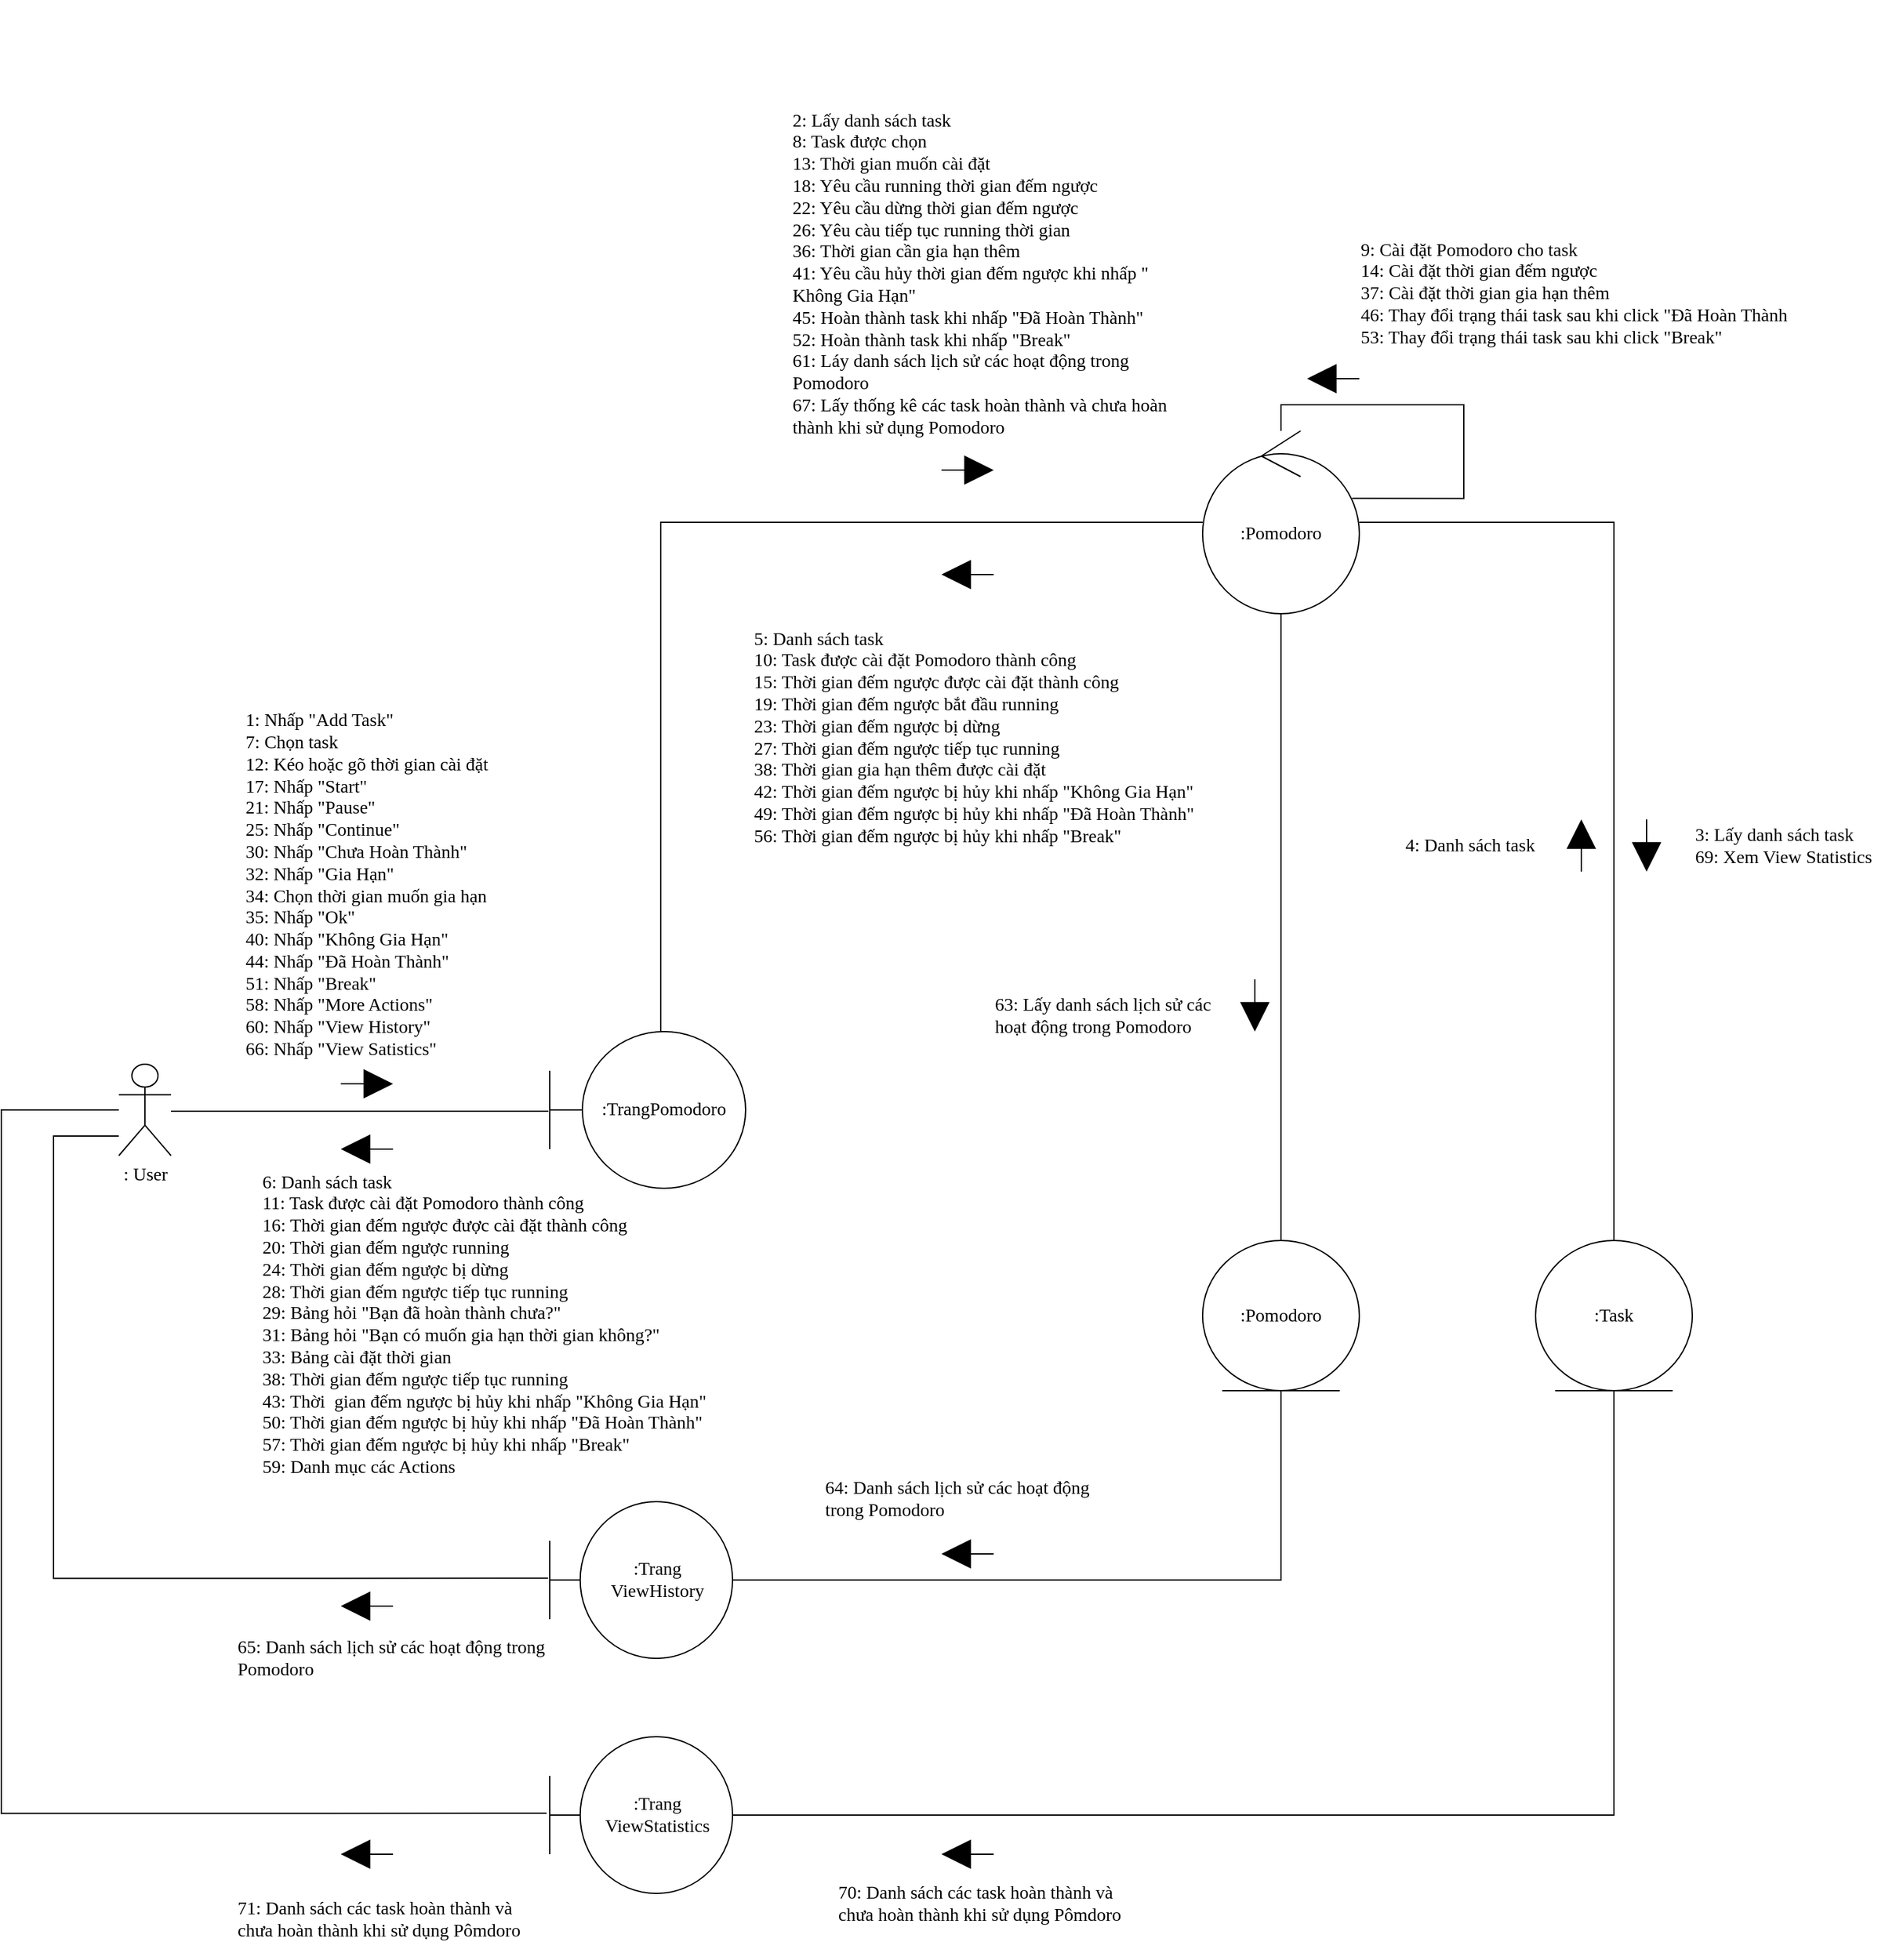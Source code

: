<mxfile version="13.10.0" type="device"><diagram id="OnDmpZxD-wWtP_MVLfLg" name="Page-1"><mxGraphModel dx="1797" dy="1674" grid="1" gridSize="10" guides="1" tooltips="1" connect="1" arrows="1" fold="1" page="1" pageScale="1" pageWidth="827" pageHeight="1169" math="0" shadow="0"><root><mxCell id="0"/><mxCell id="1" parent="0"/><mxCell id="UWGWLl8Hxurw7mbLcPKg-41" style="edgeStyle=orthogonalEdgeStyle;rounded=0;orthogonalLoop=1;jettySize=auto;html=1;endArrow=none;endFill=0;fontSize=14;fontFamily=Verdana;" parent="1" target="xohiUcnEhmOPERj1-02E-18" edge="1"><mxGeometry relative="1" as="geometry"><Array as="points"><mxPoint x="265" y="-190"/></Array><mxPoint x="265" y="200" as="sourcePoint"/></mxGeometry></mxCell><mxCell id="xohiUcnEhmOPERj1-02E-9" value="&lt;span style=&quot;font-size: 14px&quot;&gt;:TrangPomodoro&lt;/span&gt;" style="shape=umlBoundary;whiteSpace=wrap;html=1;fontSize=14;fontFamily=Verdana;" parent="1" vertex="1"><mxGeometry x="180" y="200" width="150" height="120" as="geometry"/></mxCell><mxCell id="UWGWLl8Hxurw7mbLcPKg-20" style="edgeStyle=orthogonalEdgeStyle;rounded=0;orthogonalLoop=1;jettySize=auto;html=1;endArrow=none;endFill=0;fontSize=14;fontFamily=Verdana;" parent="1" source="xohiUcnEhmOPERj1-02E-11" edge="1"><mxGeometry relative="1" as="geometry"><mxPoint x="-90" y="280" as="sourcePoint"/><mxPoint x="179" y="261" as="targetPoint"/><Array as="points"><mxPoint x="-40" y="261"/><mxPoint x="-40" y="261"/></Array></mxGeometry></mxCell><mxCell id="UWGWLl8Hxurw7mbLcPKg-52" style="edgeStyle=orthogonalEdgeStyle;rounded=0;orthogonalLoop=1;jettySize=auto;html=1;endArrow=none;endFill=0;fontSize=14;fontFamily=Verdana;entryX=-0.009;entryY=0.489;entryDx=0;entryDy=0;entryPerimeter=0;" parent="1" source="xohiUcnEhmOPERj1-02E-11" target="UWGWLl8Hxurw7mbLcPKg-50" edge="1"><mxGeometry relative="1" as="geometry"><Array as="points"><mxPoint x="-200" y="280"/><mxPoint x="-200" y="619"/></Array></mxGeometry></mxCell><mxCell id="UWGWLl8Hxurw7mbLcPKg-53" style="edgeStyle=orthogonalEdgeStyle;rounded=0;orthogonalLoop=1;jettySize=auto;html=1;endArrow=none;endFill=0;fontSize=14;fontFamily=Verdana;entryX=-0.017;entryY=0.489;entryDx=0;entryDy=0;entryPerimeter=0;" parent="1" source="xohiUcnEhmOPERj1-02E-11" target="UWGWLl8Hxurw7mbLcPKg-51" edge="1"><mxGeometry relative="1" as="geometry"><Array as="points"><mxPoint x="-240" y="260"/><mxPoint x="-240" y="799"/></Array></mxGeometry></mxCell><mxCell id="xohiUcnEhmOPERj1-02E-11" value="&lt;span style=&quot;font-size: 14px&quot;&gt;&lt;span style=&quot;font-size: 14px&quot;&gt;&lt;font style=&quot;vertical-align: inherit ; font-size: 14px&quot;&gt;&lt;font style=&quot;vertical-align: inherit ; font-size: 14px&quot;&gt;: User&lt;/font&gt;&lt;/font&gt;&lt;/span&gt;&lt;/span&gt;" style="shape=umlActor;verticalLabelPosition=bottom;verticalAlign=top;html=1;fontFamily=Verdana;fontSize=14;" parent="1" vertex="1"><mxGeometry x="-150" y="225" width="40" height="70" as="geometry"/></mxCell><mxCell id="UWGWLl8Hxurw7mbLcPKg-23" style="edgeStyle=orthogonalEdgeStyle;rounded=0;orthogonalLoop=1;jettySize=auto;html=1;entryX=0.5;entryY=0;entryDx=0;entryDy=0;endArrow=none;endFill=0;fontSize=14;fontFamily=Verdana;" parent="1" source="xohiUcnEhmOPERj1-02E-18" target="xohiUcnEhmOPERj1-02E-19" edge="1"><mxGeometry relative="1" as="geometry"/></mxCell><mxCell id="UWGWLl8Hxurw7mbLcPKg-57" style="edgeStyle=orthogonalEdgeStyle;rounded=0;orthogonalLoop=1;jettySize=auto;html=1;endArrow=none;endFill=0;fontSize=14;fontFamily=Verdana;exitX=0.5;exitY=1;exitDx=0;exitDy=0;" parent="1" source="UWGWLl8Hxurw7mbLcPKg-65" target="UWGWLl8Hxurw7mbLcPKg-50" edge="1"><mxGeometry relative="1" as="geometry"><Array as="points"><mxPoint x="740" y="620"/></Array></mxGeometry></mxCell><mxCell id="UWGWLl8Hxurw7mbLcPKg-66" style="edgeStyle=orthogonalEdgeStyle;rounded=0;orthogonalLoop=1;jettySize=auto;html=1;endArrow=none;endFill=0;fontSize=14;fontFamily=Verdana;exitX=0.5;exitY=1;exitDx=0;exitDy=0;" parent="1" source="xohiUcnEhmOPERj1-02E-18" target="UWGWLl8Hxurw7mbLcPKg-65" edge="1"><mxGeometry relative="1" as="geometry"><Array as="points"><mxPoint x="740" y="418"/></Array></mxGeometry></mxCell><mxCell id="xohiUcnEhmOPERj1-02E-18" value=":Pomodoro" style="ellipse;shape=umlControl;whiteSpace=wrap;html=1;fontSize=14;fontFamily=Verdana;" parent="1" vertex="1"><mxGeometry x="680" y="-260" width="120" height="140" as="geometry"/></mxCell><mxCell id="UWGWLl8Hxurw7mbLcPKg-81" style="edgeStyle=orthogonalEdgeStyle;rounded=0;orthogonalLoop=1;jettySize=auto;html=1;endArrow=none;endFill=0;fontSize=14;fontFamily=Verdana;exitX=0.5;exitY=1;exitDx=0;exitDy=0;" parent="1" source="xohiUcnEhmOPERj1-02E-19" target="UWGWLl8Hxurw7mbLcPKg-51" edge="1"><mxGeometry relative="1" as="geometry"><Array as="points"><mxPoint x="995" y="800"/><mxPoint x="322" y="800"/></Array></mxGeometry></mxCell><mxCell id="xohiUcnEhmOPERj1-02E-19" value=":Task" style="ellipse;shape=umlEntity;whiteSpace=wrap;html=1;fontSize=14;fontFamily=Verdana;" parent="1" vertex="1"><mxGeometry x="935" y="360" width="120" height="115" as="geometry"/></mxCell><mxCell id="UWGWLl8Hxurw7mbLcPKg-24" style="edgeStyle=orthogonalEdgeStyle;rounded=0;orthogonalLoop=1;jettySize=auto;html=1;entryX=0.955;entryY=0.369;entryDx=0;entryDy=0;entryPerimeter=0;endArrow=none;endFill=0;fontSize=14;fontFamily=Verdana;" parent="1" source="xohiUcnEhmOPERj1-02E-18" target="xohiUcnEhmOPERj1-02E-18" edge="1"><mxGeometry relative="1" as="geometry"><Array as="points"><mxPoint x="740" y="-280"/><mxPoint x="880" y="-280"/><mxPoint x="880" y="-208"/></Array></mxGeometry></mxCell><mxCell id="UWGWLl8Hxurw7mbLcPKg-38" value="" style="endArrow=block;html=1;fontSize=14;endFill=1;strokeWidth=1;endSize=20;startSize=3;fontFamily=Verdana;" parent="1" edge="1"><mxGeometry width="50" height="50" relative="1" as="geometry"><mxPoint x="800" y="-300" as="sourcePoint"/><mxPoint x="760" y="-300" as="targetPoint"/></mxGeometry></mxCell><mxCell id="UWGWLl8Hxurw7mbLcPKg-39" value="" style="endArrow=block;html=1;fontSize=14;endFill=1;strokeWidth=1;endSize=20;startSize=3;fontFamily=Verdana;" parent="1" edge="1"><mxGeometry width="50" height="50" relative="1" as="geometry"><mxPoint x="480" y="-230" as="sourcePoint"/><mxPoint x="520" y="-230" as="targetPoint"/></mxGeometry></mxCell><mxCell id="UWGWLl8Hxurw7mbLcPKg-43" value="" style="endArrow=block;html=1;fontSize=14;endFill=1;strokeWidth=1;endSize=20;startSize=3;fontFamily=Verdana;" parent="1" edge="1"><mxGeometry width="50" height="50" relative="1" as="geometry"><mxPoint x="20" y="240" as="sourcePoint"/><mxPoint x="60" y="240" as="targetPoint"/></mxGeometry></mxCell><mxCell id="UWGWLl8Hxurw7mbLcPKg-44" value="" style="endArrow=block;html=1;fontSize=14;endFill=1;strokeWidth=1;endSize=20;startSize=3;fontFamily=Verdana;" parent="1" edge="1"><mxGeometry width="50" height="50" relative="1" as="geometry"><mxPoint x="60" y="290" as="sourcePoint"/><mxPoint x="20" y="290" as="targetPoint"/></mxGeometry></mxCell><mxCell id="UWGWLl8Hxurw7mbLcPKg-50" value="&lt;span style=&quot;font-size: 14px&quot;&gt;:Trang&lt;br&gt;ViewHistory&lt;/span&gt;" style="shape=umlBoundary;whiteSpace=wrap;html=1;fontSize=14;fontFamily=Verdana;" parent="1" vertex="1"><mxGeometry x="180" y="560" width="140" height="120" as="geometry"/></mxCell><mxCell id="UWGWLl8Hxurw7mbLcPKg-51" value="&lt;span style=&quot;font-size: 14px&quot;&gt;:Trang&lt;br&gt;ViewStatistics&lt;br&gt;&lt;/span&gt;" style="shape=umlBoundary;whiteSpace=wrap;html=1;fontSize=14;fontFamily=Verdana;" parent="1" vertex="1"><mxGeometry x="180" y="740" width="140" height="120" as="geometry"/></mxCell><mxCell id="UWGWLl8Hxurw7mbLcPKg-54" value="" style="endArrow=block;html=1;fontSize=14;endFill=1;strokeWidth=1;endSize=20;startSize=3;fontFamily=Verdana;" parent="1" edge="1"><mxGeometry width="50" height="50" relative="1" as="geometry"><mxPoint x="60" y="640" as="sourcePoint"/><mxPoint x="20" y="640" as="targetPoint"/></mxGeometry></mxCell><mxCell id="UWGWLl8Hxurw7mbLcPKg-55" value="" style="endArrow=block;html=1;fontSize=14;endFill=1;strokeWidth=1;endSize=20;startSize=3;fontFamily=Verdana;" parent="1" edge="1"><mxGeometry width="50" height="50" relative="1" as="geometry"><mxPoint x="60" y="830" as="sourcePoint"/><mxPoint x="20" y="830" as="targetPoint"/></mxGeometry></mxCell><mxCell id="UWGWLl8Hxurw7mbLcPKg-59" value="&lt;div style=&quot;text-align: left ; font-size: 14px&quot;&gt;65: Danh sách lịch sử các hoạt động trong Pomodoro&lt;/div&gt;" style="text;html=1;strokeColor=none;fillColor=none;align=center;verticalAlign=middle;whiteSpace=wrap;rounded=0;fontFamily=Verdana;fontSize=14;" parent="1" vertex="1"><mxGeometry x="-60" y="650" width="240" height="60" as="geometry"/></mxCell><mxCell id="UWGWLl8Hxurw7mbLcPKg-60" value="&lt;div style=&quot;text-align: left ; font-size: 14px&quot;&gt;71: Danh sách các task hoàn thành và chưa hoàn thành khi sử dụng Pômdoro&lt;/div&gt;" style="text;html=1;strokeColor=none;fillColor=none;align=center;verticalAlign=middle;whiteSpace=wrap;rounded=0;fontFamily=Verdana;fontSize=14;" parent="1" vertex="1"><mxGeometry x="-60" y="850" width="240" height="60" as="geometry"/></mxCell><mxCell id="UWGWLl8Hxurw7mbLcPKg-63" value="" style="endArrow=block;html=1;fontSize=14;endFill=1;strokeWidth=1;endSize=20;startSize=3;fontFamily=Verdana;" parent="1" edge="1"><mxGeometry width="50" height="50" relative="1" as="geometry"><mxPoint x="520" y="-150" as="sourcePoint"/><mxPoint x="480" y="-150" as="targetPoint"/></mxGeometry></mxCell><mxCell id="UWGWLl8Hxurw7mbLcPKg-65" value=":Pomodoro" style="ellipse;shape=umlEntity;whiteSpace=wrap;html=1;fontSize=14;fontFamily=Verdana;" parent="1" vertex="1"><mxGeometry x="680" y="360" width="120" height="115" as="geometry"/></mxCell><mxCell id="UWGWLl8Hxurw7mbLcPKg-67" value="" style="endArrow=block;html=1;fontSize=14;endFill=1;strokeWidth=1;endSize=20;startSize=3;fontFamily=Verdana;" parent="1" edge="1"><mxGeometry width="50" height="50" relative="1" as="geometry"><mxPoint x="520" y="600" as="sourcePoint"/><mxPoint x="480" y="600" as="targetPoint"/></mxGeometry></mxCell><mxCell id="UWGWLl8Hxurw7mbLcPKg-68" value="" style="endArrow=block;html=1;fontSize=14;endFill=1;strokeWidth=1;endSize=20;startSize=3;fontFamily=Verdana;" parent="1" edge="1"><mxGeometry width="50" height="50" relative="1" as="geometry"><mxPoint x="720" y="160" as="sourcePoint"/><mxPoint x="720" y="200" as="targetPoint"/></mxGeometry></mxCell><mxCell id="UWGWLl8Hxurw7mbLcPKg-69" value="" style="endArrow=block;html=1;fontSize=14;endFill=1;strokeWidth=1;endSize=20;startSize=3;fontFamily=Verdana;" parent="1" edge="1"><mxGeometry width="50" height="50" relative="1" as="geometry"><mxPoint x="520" y="830" as="sourcePoint"/><mxPoint x="480" y="830" as="targetPoint"/></mxGeometry></mxCell><mxCell id="UWGWLl8Hxurw7mbLcPKg-70" value="&lt;div style=&quot;text-align: left ; font-size: 14px&quot;&gt;63: Lấy danh sách lịch sử các hoạt động trong Pomodoro&lt;/div&gt;" style="text;html=1;strokeColor=none;fillColor=none;align=center;verticalAlign=middle;whiteSpace=wrap;rounded=0;fontFamily=Verdana;fontSize=14;" parent="1" vertex="1"><mxGeometry x="520" y="160" width="190" height="55" as="geometry"/></mxCell><mxCell id="UWGWLl8Hxurw7mbLcPKg-71" value="&lt;div style=&quot;text-align: left ; font-size: 14px&quot;&gt;70: Danh sách các task hoàn thành và chưa hoàn thành khi sử dụng Pômdoro&lt;br&gt;&lt;/div&gt;" style="text;html=1;strokeColor=none;fillColor=none;align=center;verticalAlign=middle;whiteSpace=wrap;rounded=0;fontFamily=Verdana;fontSize=14;" parent="1" vertex="1"><mxGeometry x="400" y="840" width="230" height="55" as="geometry"/></mxCell><mxCell id="UWGWLl8Hxurw7mbLcPKg-78" value="&lt;div style=&quot;text-align: left ; font-size: 14px&quot;&gt;64: Danh sách lịch sử các hoạt động trong Pomodoro&lt;/div&gt;" style="text;html=1;strokeColor=none;fillColor=none;align=center;verticalAlign=middle;whiteSpace=wrap;rounded=0;fontFamily=Verdana;fontSize=14;" parent="1" vertex="1"><mxGeometry x="390" y="530" width="230" height="55" as="geometry"/></mxCell><mxCell id="UWGWLl8Hxurw7mbLcPKg-37" value="" style="endArrow=block;html=1;fontSize=14;endFill=1;strokeWidth=1;endSize=20;startSize=3;fontFamily=Verdana;" parent="1" edge="1"><mxGeometry x="800" y="30" width="50" height="50" as="geometry"><mxPoint x="970" y="77.5" as="sourcePoint"/><mxPoint x="970" y="37.5" as="targetPoint"/></mxGeometry></mxCell><mxCell id="UWGWLl8Hxurw7mbLcPKg-74" value="&lt;div style=&quot;text-align: left ; font-size: 14px&quot;&gt;4: Danh sách task&lt;/div&gt;" style="text;html=1;strokeColor=none;fillColor=none;align=center;verticalAlign=middle;whiteSpace=wrap;rounded=0;fontFamily=Verdana;fontSize=14;" parent="1" vertex="1"><mxGeometry x="800" y="30" width="170" height="55" as="geometry"/></mxCell><mxCell id="UWGWLl8Hxurw7mbLcPKg-76" value="" style="endArrow=block;html=1;fontSize=14;endFill=1;strokeWidth=1;endSize=20;startSize=3;fontFamily=Verdana;" parent="1" edge="1"><mxGeometry x="790" y="30" width="50" height="50" as="geometry"><mxPoint x="1020" y="37.5" as="sourcePoint"/><mxPoint x="1020" y="77.5" as="targetPoint"/></mxGeometry></mxCell><mxCell id="UWGWLl8Hxurw7mbLcPKg-77" value="&lt;div style=&quot;text-align: left ; font-size: 14px&quot;&gt;3: Lấy danh sách task&lt;/div&gt;&lt;div style=&quot;text-align: left ; font-size: 14px&quot;&gt;69: Xem View Statistics&lt;/div&gt;" style="text;html=1;strokeColor=none;fillColor=none;align=center;verticalAlign=middle;whiteSpace=wrap;rounded=0;fontFamily=Verdana;fontSize=14;" parent="1" vertex="1"><mxGeometry x="1040" y="30" width="170" height="55" as="geometry"/></mxCell><mxCell id="rHJ4iT1sUvnCcOoGXrVd-2" value="&lt;div style=&quot;text-align: left ; font-size: 14px&quot;&gt;&lt;div&gt;1: Nhấp &quot;Add Task&quot;&lt;/div&gt;&lt;div&gt;7: Chọn task&lt;/div&gt;&lt;div&gt;12: Kéo hoặc gõ thời gian cài đặt&lt;/div&gt;&lt;div&gt;17: Nhấp&amp;nbsp;&quot;Start&quot;&lt;/div&gt;&lt;div&gt;&lt;span&gt;21: Nhấp&amp;nbsp;&quot;Pause&quot;&lt;/span&gt;&lt;br&gt;&lt;/div&gt;&lt;div&gt;25: Nhấp&amp;nbsp;&quot;Continue&quot;&lt;/div&gt;&lt;div&gt;&lt;span&gt;30: Nhấp&amp;nbsp;&quot;Chưa Hoàn Thành&quot;&lt;/span&gt;&lt;br&gt;&lt;/div&gt;&lt;div&gt;32: Nhấp&amp;nbsp;&quot;Gia Hạn&quot;&lt;/div&gt;&lt;div&gt;&lt;span&gt;34: Chọn thời gian muốn gia hạn&lt;/span&gt;&lt;br&gt;&lt;/div&gt;&lt;div&gt;35: Nhấp&amp;nbsp;&quot;Ok&quot;&lt;br&gt;&lt;/div&gt;&lt;div&gt;40: Nhấp&amp;nbsp;&quot;Không Gia Hạn&quot;&lt;br&gt;&lt;/div&gt;&lt;div&gt;&lt;span&gt;44: Nhấp&amp;nbsp;&quot;Đã Hoàn Thành&quot;&lt;/span&gt;&lt;br&gt;&lt;/div&gt;&lt;div&gt;&lt;span&gt;51: Nhấp &quot;Break&quot;&lt;/span&gt;&lt;/div&gt;&lt;div&gt;58: Nhấp&amp;nbsp;&quot;More Actions&quot;&lt;/div&gt;&lt;div&gt;60: Nhấp&amp;nbsp;&quot;View History&quot;&lt;/div&gt;&lt;div&gt;66: Nhấp&amp;nbsp;&quot;View Satistics&quot;&lt;/div&gt;&lt;/div&gt;" style="text;html=1;strokeColor=none;fillColor=none;align=center;verticalAlign=middle;whiteSpace=wrap;rounded=0;fontFamily=Verdana;fontSize=14;" parent="1" vertex="1"><mxGeometry x="-130" y="-60" width="340" height="295" as="geometry"/></mxCell><mxCell id="rHJ4iT1sUvnCcOoGXrVd-3" value="&lt;div style=&quot;text-align: left ; font-size: 14px&quot;&gt;6: Danh sách task&lt;/div&gt;&lt;div style=&quot;text-align: left ; font-size: 14px&quot;&gt;11: Task được cài đặt Pomodoro thành công&lt;/div&gt;&lt;div style=&quot;text-align: left ; font-size: 14px&quot;&gt;16: Thời gian đếm ngược được cài đặt thành công&lt;/div&gt;&lt;div style=&quot;text-align: left ; font-size: 14px&quot;&gt;20: Thời gian đếm ngược running&lt;/div&gt;&lt;div style=&quot;text-align: left ; font-size: 14px&quot;&gt;24: Thời gian đếm ngược bị dừng&lt;/div&gt;&lt;div style=&quot;text-align: left ; font-size: 14px&quot;&gt;28: Thời gian đếm ngược tiếp tục running&lt;/div&gt;&lt;div style=&quot;text-align: left ; font-size: 14px&quot;&gt;29: Bảng hỏi &quot;Bạn đã hoàn thành chưa?&quot;&lt;/div&gt;&lt;div style=&quot;text-align: left ; font-size: 14px&quot;&gt;31: Bảng hỏi &quot;Bạn có muốn gia hạn thời gian không?&quot;&lt;/div&gt;&lt;div style=&quot;text-align: left ; font-size: 14px&quot;&gt;33: Bảng cài đặt thời gian&lt;/div&gt;&lt;div style=&quot;text-align: left ; font-size: 14px&quot;&gt;38: Thời gian đếm ngược tiếp tục running&lt;/div&gt;&lt;div style=&quot;text-align: left ; font-size: 14px&quot;&gt;43: Thời&amp;nbsp; gian đếm ngược bị hủy khi nhấp &quot;Không Gia Hạn&quot;&lt;/div&gt;&lt;div style=&quot;text-align: left ; font-size: 14px&quot;&gt;50: Thời gian đếm ngược bị hủy khi nhấp &quot;Đã Hoàn Thành&quot;&lt;/div&gt;&lt;div style=&quot;text-align: left ; font-size: 14px&quot;&gt;57: Thời gian đếm ngược bị hủy khi nhấp &quot;Break&quot;&lt;/div&gt;&lt;div style=&quot;text-align: left ; font-size: 14px&quot;&gt;&lt;span&gt;59: Danh mục các Actions&lt;/span&gt;&lt;br&gt;&lt;/div&gt;&lt;div style=&quot;text-align: left ; font-size: 14px&quot;&gt;&lt;br style=&quot;font-size: 14px&quot;&gt;&lt;/div&gt;" style="text;html=1;strokeColor=none;fillColor=none;align=center;verticalAlign=middle;whiteSpace=wrap;rounded=0;fontFamily=Verdana;fontSize=14;" parent="1" vertex="1"><mxGeometry x="-90" y="270" width="440" height="325" as="geometry"/></mxCell><mxCell id="rHJ4iT1sUvnCcOoGXrVd-4" value="&lt;div style=&quot;text-align: left ; font-size: 14px&quot;&gt;9: Cài đặt Pomodoro cho task&lt;/div&gt;&lt;div style=&quot;text-align: left ; font-size: 14px&quot;&gt;&lt;span&gt;14: Cài đặt thời gian đếm ngược&lt;/span&gt;&lt;/div&gt;&lt;div style=&quot;text-align: left ; font-size: 14px&quot;&gt;&lt;span&gt;37: Cài đặt thời gian gia hạn thêm&lt;/span&gt;&lt;br&gt;&lt;/div&gt;&lt;div style=&quot;text-align: left ; font-size: 14px&quot;&gt;&lt;div&gt;&lt;span&gt;46: Thay đổi trạng thái task sau khi click &quot;Đã Hoàn Thành&lt;/span&gt;&lt;br&gt;&lt;/div&gt;&lt;div&gt;53: Thay đổi trạng thái task sau khi click &quot;Break&quot;&lt;span&gt;&lt;br&gt;&lt;/span&gt;&lt;/div&gt;&lt;/div&gt;" style="text;html=1;strokeColor=none;fillColor=none;align=center;verticalAlign=middle;whiteSpace=wrap;rounded=0;fontFamily=Verdana;fontSize=14;" parent="1" vertex="1"><mxGeometry x="750" y="-420" width="429" height="110" as="geometry"/></mxCell><mxCell id="rHJ4iT1sUvnCcOoGXrVd-5" value="&lt;div style=&quot;text-align: left ; font-size: 14px&quot;&gt;2: Lấy danh sách task&lt;/div&gt;&lt;div style=&quot;text-align: left ; font-size: 14px&quot;&gt;8: Task được chọn&lt;/div&gt;&lt;div style=&quot;text-align: left ; font-size: 14px&quot;&gt;13: Thời gian muốn cài đặt&lt;/div&gt;&lt;div style=&quot;text-align: left ; font-size: 14px&quot;&gt;18: Yêu cầu running thời gian đếm ngược&lt;/div&gt;&lt;div style=&quot;text-align: left ; font-size: 14px&quot;&gt;22: Yêu cầu dừng thời gian đếm ngược&lt;/div&gt;&lt;div style=&quot;text-align: left ; font-size: 14px&quot;&gt;26: Yêu càu tiếp tục running thời gian&lt;/div&gt;&lt;div style=&quot;text-align: left ; font-size: 14px&quot;&gt;36: Thời gian cần gia hạn thêm&lt;/div&gt;&lt;div style=&quot;text-align: left ; font-size: 14px&quot;&gt;41: Yêu cầu hủy thời gian đếm ngược khi nhấp &quot; Không Gia Hạn&quot;&lt;/div&gt;&lt;div style=&quot;text-align: left ; font-size: 14px&quot;&gt;45: Hoàn thành task khi nhấp &quot;Đã Hoàn Thành&quot;&lt;/div&gt;&lt;div style=&quot;text-align: left ; font-size: 14px&quot;&gt;52: Hoàn thành task khi nhấp &quot;Break&quot;&lt;/div&gt;&lt;div style=&quot;text-align: left ; font-size: 14px&quot;&gt;61: Láy danh sách lịch sử các hoạt động trong Pomodoro&lt;/div&gt;&lt;div style=&quot;text-align: left ; font-size: 14px&quot;&gt;67: Lấy thống kê các task hoàn thành và chưa hoàn thành khi sử dụng Pomodoro&lt;/div&gt;" style="text;html=1;strokeColor=none;fillColor=none;align=center;verticalAlign=middle;whiteSpace=wrap;rounded=0;fontFamily=Verdana;fontSize=14;" parent="1" vertex="1"><mxGeometry x="365" y="-590" width="300" height="420" as="geometry"/></mxCell><mxCell id="rHJ4iT1sUvnCcOoGXrVd-6" value="&lt;div style=&quot;text-align: left ; font-size: 14px&quot;&gt;5: Danh sách task&lt;/div&gt;&lt;div style=&quot;text-align: left ; font-size: 14px&quot;&gt;10: Task được cài đặt Pomodoro thành công&lt;/div&gt;&lt;div style=&quot;text-align: left ; font-size: 14px&quot;&gt;15: Thời gian đếm ngược được cài đặt thành công&lt;/div&gt;&lt;div style=&quot;text-align: left ; font-size: 14px&quot;&gt;19: Thời gian đếm ngược bắt đầu running&lt;/div&gt;&lt;div style=&quot;text-align: left ; font-size: 14px&quot;&gt;23: Thời gian đếm ngược bị dừng&lt;/div&gt;&lt;div style=&quot;text-align: left ; font-size: 14px&quot;&gt;27: Thời gian đếm ngược tiếp tục running&lt;/div&gt;&lt;div style=&quot;text-align: left ; font-size: 14px&quot;&gt;38: Thời gian gia hạn thêm được cài đặt&lt;/div&gt;&lt;div style=&quot;text-align: left ; font-size: 14px&quot;&gt;42: Thời gian đếm ngược bị hủy khi nhấp &quot;Không Gia Hạn&quot;&lt;/div&gt;&lt;div style=&quot;text-align: left ; font-size: 14px&quot;&gt;49: Thời gian đếm ngược bị hủy khi nhấp &quot;Đã Hoàn Thành&quot;&lt;/div&gt;&lt;div style=&quot;text-align: left ; font-size: 14px&quot;&gt;56: Thời gian đếm ngược bị hủy khi nhấp &quot;Break&quot;&lt;/div&gt;" style="text;html=1;strokeColor=none;fillColor=none;align=center;verticalAlign=middle;whiteSpace=wrap;rounded=0;fontFamily=Verdana;fontSize=14;" parent="1" vertex="1"><mxGeometry x="320.25" y="-130" width="369.5" height="210" as="geometry"/></mxCell></root></mxGraphModel></diagram></mxfile>